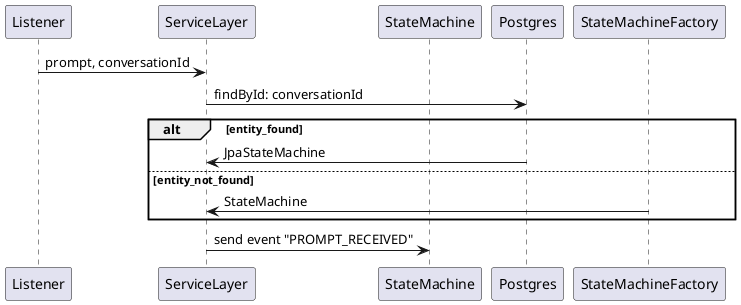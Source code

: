 @startuml
'https://plantuml.com/sequence-diagram

participant Listener as l
participant ServiceLayer as sl
participant StateMachine as sm
participant Postgres as pg
participant StateMachineFactory as smf

l -> sl: prompt, conversationId
sl -> pg: findById: conversationId

alt entity_found
    pg -> sl: JpaStateMachine
else entity_not_found
    smf -> sl: StateMachine
end

sl -> sm: send event "PROMPT_RECEIVED"

@enduml